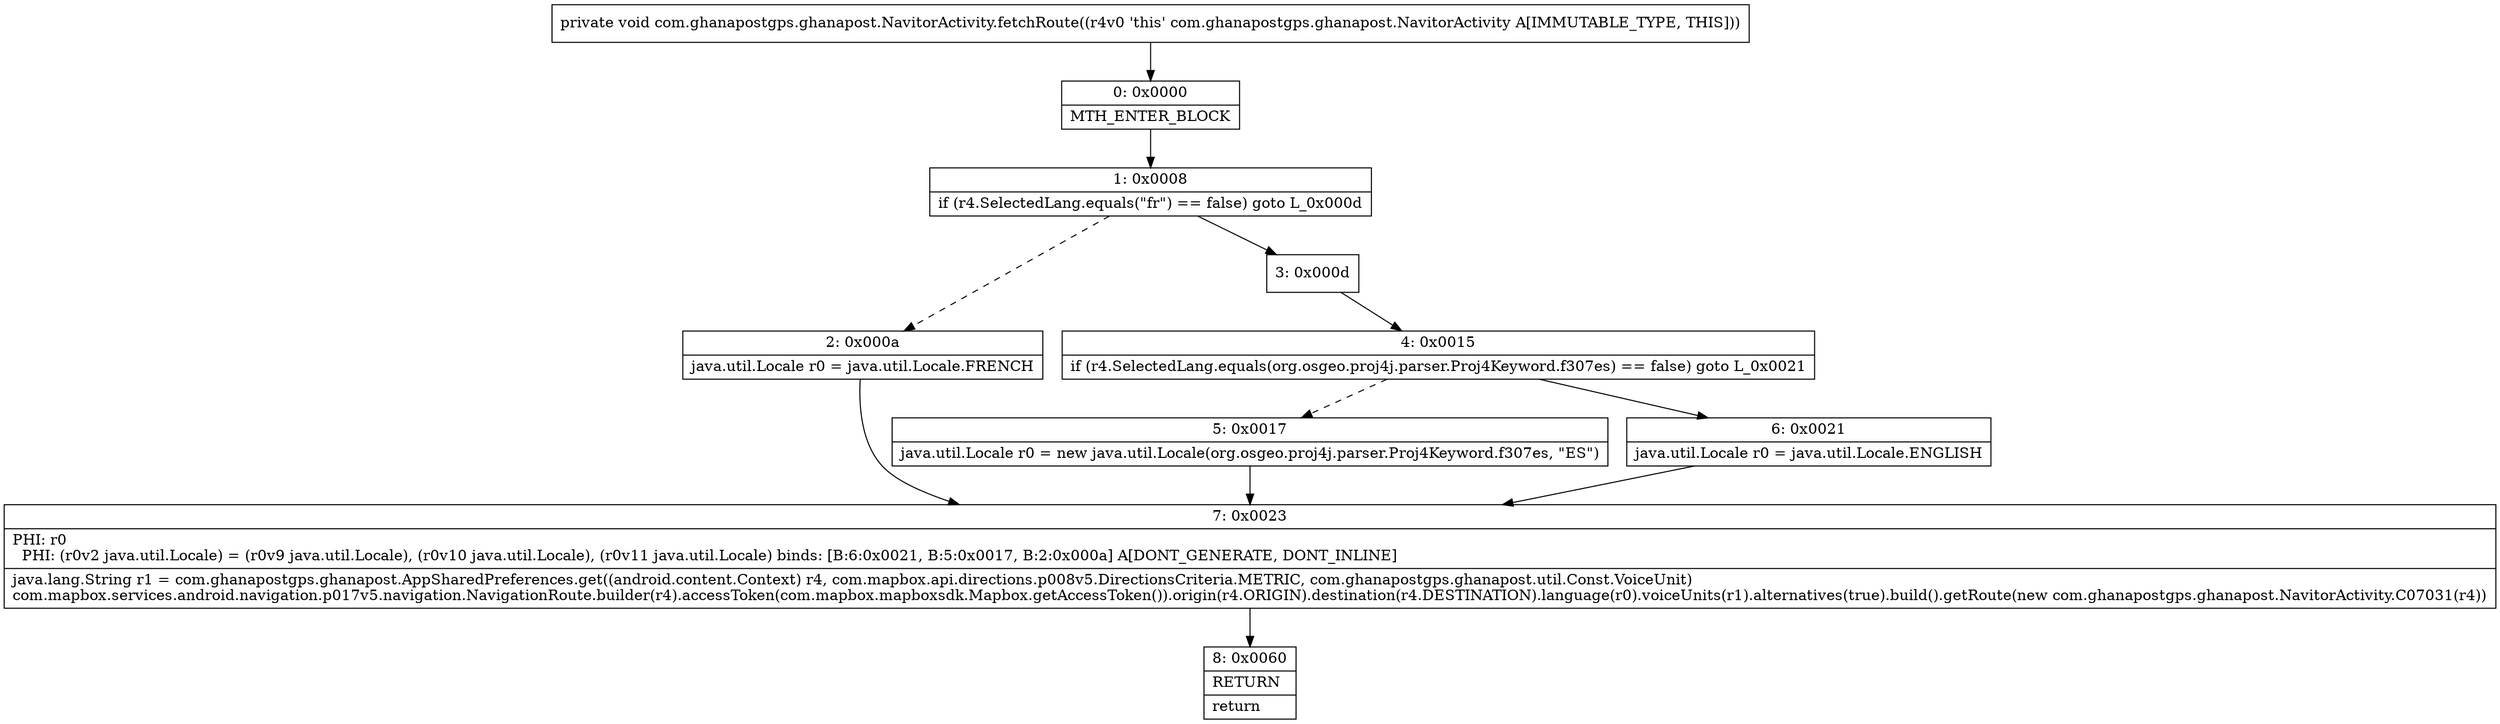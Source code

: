 digraph "CFG forcom.ghanapostgps.ghanapost.NavitorActivity.fetchRoute()V" {
Node_0 [shape=record,label="{0\:\ 0x0000|MTH_ENTER_BLOCK\l}"];
Node_1 [shape=record,label="{1\:\ 0x0008|if (r4.SelectedLang.equals(\"fr\") == false) goto L_0x000d\l}"];
Node_2 [shape=record,label="{2\:\ 0x000a|java.util.Locale r0 = java.util.Locale.FRENCH\l}"];
Node_3 [shape=record,label="{3\:\ 0x000d}"];
Node_4 [shape=record,label="{4\:\ 0x0015|if (r4.SelectedLang.equals(org.osgeo.proj4j.parser.Proj4Keyword.f307es) == false) goto L_0x0021\l}"];
Node_5 [shape=record,label="{5\:\ 0x0017|java.util.Locale r0 = new java.util.Locale(org.osgeo.proj4j.parser.Proj4Keyword.f307es, \"ES\")\l}"];
Node_6 [shape=record,label="{6\:\ 0x0021|java.util.Locale r0 = java.util.Locale.ENGLISH\l}"];
Node_7 [shape=record,label="{7\:\ 0x0023|PHI: r0 \l  PHI: (r0v2 java.util.Locale) = (r0v9 java.util.Locale), (r0v10 java.util.Locale), (r0v11 java.util.Locale) binds: [B:6:0x0021, B:5:0x0017, B:2:0x000a] A[DONT_GENERATE, DONT_INLINE]\l|java.lang.String r1 = com.ghanapostgps.ghanapost.AppSharedPreferences.get((android.content.Context) r4, com.mapbox.api.directions.p008v5.DirectionsCriteria.METRIC, com.ghanapostgps.ghanapost.util.Const.VoiceUnit)\lcom.mapbox.services.android.navigation.p017v5.navigation.NavigationRoute.builder(r4).accessToken(com.mapbox.mapboxsdk.Mapbox.getAccessToken()).origin(r4.ORIGIN).destination(r4.DESTINATION).language(r0).voiceUnits(r1).alternatives(true).build().getRoute(new com.ghanapostgps.ghanapost.NavitorActivity.C07031(r4))\l}"];
Node_8 [shape=record,label="{8\:\ 0x0060|RETURN\l|return\l}"];
MethodNode[shape=record,label="{private void com.ghanapostgps.ghanapost.NavitorActivity.fetchRoute((r4v0 'this' com.ghanapostgps.ghanapost.NavitorActivity A[IMMUTABLE_TYPE, THIS])) }"];
MethodNode -> Node_0;
Node_0 -> Node_1;
Node_1 -> Node_2[style=dashed];
Node_1 -> Node_3;
Node_2 -> Node_7;
Node_3 -> Node_4;
Node_4 -> Node_5[style=dashed];
Node_4 -> Node_6;
Node_5 -> Node_7;
Node_6 -> Node_7;
Node_7 -> Node_8;
}


